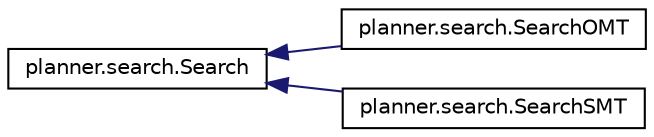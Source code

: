 digraph "Graphical Class Hierarchy"
{
  edge [fontname="Helvetica",fontsize="10",labelfontname="Helvetica",labelfontsize="10"];
  node [fontname="Helvetica",fontsize="10",shape=record];
  rankdir="LR";
  Node1 [label="planner.search.Search",height=0.2,width=0.4,color="black", fillcolor="white", style="filled",URL="$classplanner_1_1search_1_1Search.html"];
  Node1 -> Node2 [dir="back",color="midnightblue",fontsize="10",style="solid",fontname="Helvetica"];
  Node2 [label="planner.search.SearchOMT",height=0.2,width=0.4,color="black", fillcolor="white", style="filled",URL="$classplanner_1_1search_1_1SearchOMT.html"];
  Node1 -> Node3 [dir="back",color="midnightblue",fontsize="10",style="solid",fontname="Helvetica"];
  Node3 [label="planner.search.SearchSMT",height=0.2,width=0.4,color="black", fillcolor="white", style="filled",URL="$classplanner_1_1search_1_1SearchSMT.html"];
}
